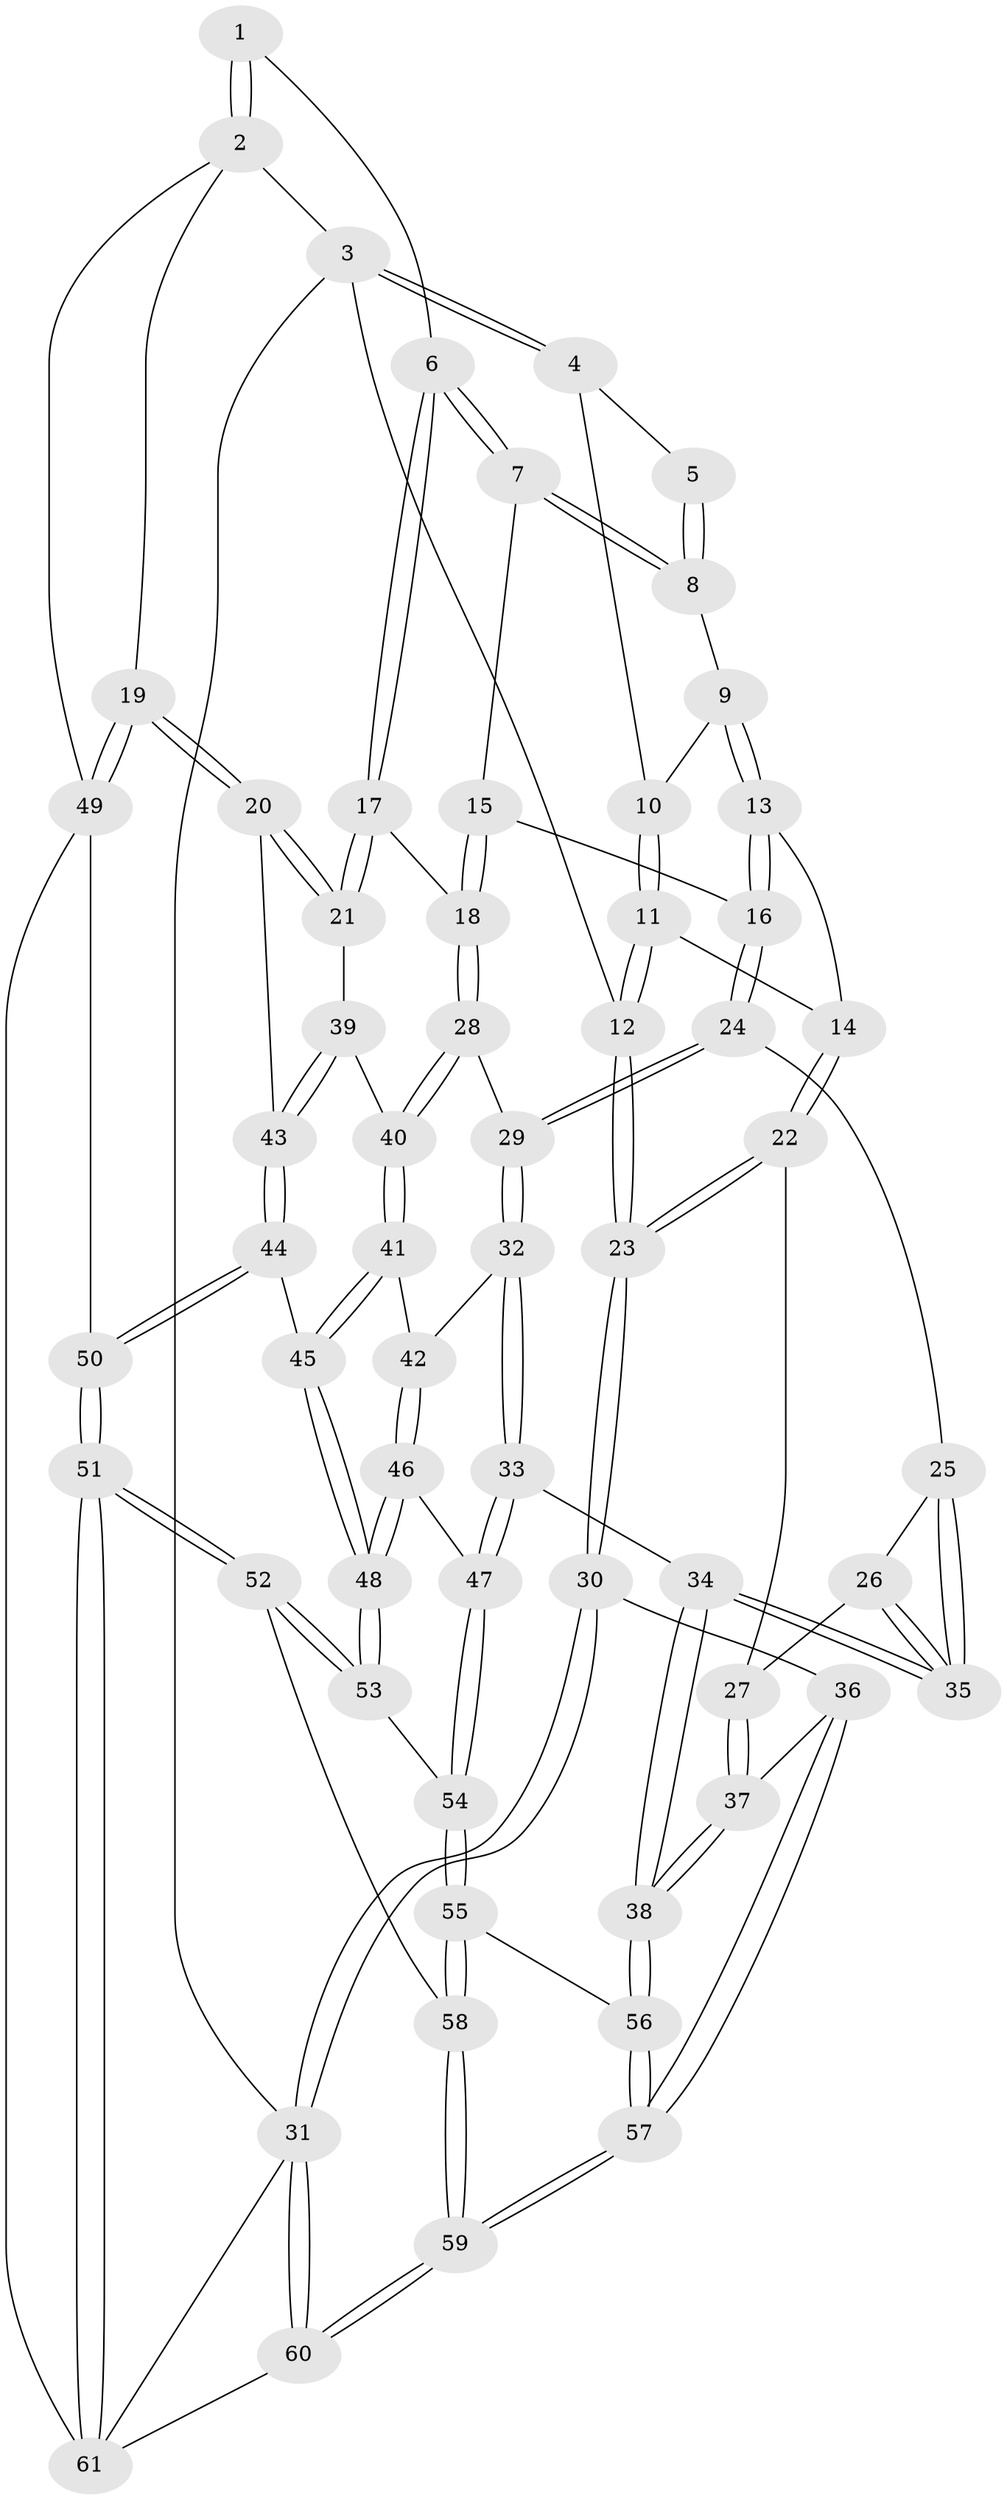 // Generated by graph-tools (version 1.1) at 2025/51/03/09/25 03:51:04]
// undirected, 61 vertices, 149 edges
graph export_dot {
graph [start="1"]
  node [color=gray90,style=filled];
  1 [pos="+0.7953284123439333+0"];
  2 [pos="+1+0"];
  3 [pos="+0+0"];
  4 [pos="+0.16835547223249647+0"];
  5 [pos="+0.4879854999746694+0"];
  6 [pos="+0.7191962209538507+0.12792522121569616"];
  7 [pos="+0.5552603493467211+0.08884846230100923"];
  8 [pos="+0.49340505649192123+0"];
  9 [pos="+0.35309418066231923+0.11467101019533717"];
  10 [pos="+0.25024438106058966+0.04037677221135943"];
  11 [pos="+0.19096998438963897+0.143218417910743"];
  12 [pos="+0+0"];
  13 [pos="+0.364544729147522+0.21258786440671834"];
  14 [pos="+0.1984129008010056+0.23882278820052252"];
  15 [pos="+0.5512447144162071+0.09690602706251746"];
  16 [pos="+0.40853322968666084+0.24504783910916106"];
  17 [pos="+0.7665264821819396+0.19949238784681447"];
  18 [pos="+0.5910315484181837+0.3222766204060076"];
  19 [pos="+1+0.26883778367236244"];
  20 [pos="+1+0.2706265680558673"];
  21 [pos="+0.9223395731851897+0.2557590794878438"];
  22 [pos="+0.1595446125504014+0.28013089419404086"];
  23 [pos="+0+0"];
  24 [pos="+0.4310239744860407+0.29471561870650553"];
  25 [pos="+0.35876316086708504+0.34001114285635636"];
  26 [pos="+0.23440853251503954+0.3653053344523813"];
  27 [pos="+0.15761384989494387+0.3047996007117551"];
  28 [pos="+0.5891130270061422+0.3245558322814296"];
  29 [pos="+0.46429495451082287+0.32508333201246026"];
  30 [pos="+0+0.5047557204240609"];
  31 [pos="+0+1"];
  32 [pos="+0.4480651731252809+0.410877986404615"];
  33 [pos="+0.34401237650092853+0.5294818048643427"];
  34 [pos="+0.29484002559614847+0.5253486942542159"];
  35 [pos="+0.2878886010359442+0.48620149441245136"];
  36 [pos="+0+0.4808959375073187"];
  37 [pos="+0.02929931613467509+0.468649189687148"];
  38 [pos="+0.2511116586751823+0.5521186029002413"];
  39 [pos="+0.7110921610581704+0.43089533726953677"];
  40 [pos="+0.6306616849064394+0.4082376433245856"];
  41 [pos="+0.6103164247288572+0.4603075379802945"];
  42 [pos="+0.5447357413888322+0.5279086200468983"];
  43 [pos="+0.7594367251175501+0.5271258498191613"];
  44 [pos="+0.7564853455408025+0.5532370302210073"];
  45 [pos="+0.6969324697754881+0.5725016341347491"];
  46 [pos="+0.5401452842352763+0.5564834672253178"];
  47 [pos="+0.39673685632418704+0.5770925739708191"];
  48 [pos="+0.6008108540787024+0.6513284643349475"];
  49 [pos="+1+0.5471735241458785"];
  50 [pos="+0.8887612260067095+0.6805325707698039"];
  51 [pos="+0.6905904672386601+1"];
  52 [pos="+0.6263227362995407+0.9130785857970385"];
  53 [pos="+0.5977609670942553+0.6895033777580595"];
  54 [pos="+0.40557839756176933+0.6339451269965334"];
  55 [pos="+0.38181033585406554+0.7422460076739799"];
  56 [pos="+0.2229355773064592+0.6782812014404553"];
  57 [pos="+0.16450868322093334+0.7293015342845871"];
  58 [pos="+0.40520692023327076+0.7876073287971393"];
  59 [pos="+0.034799215927103395+0.9751716861967205"];
  60 [pos="+0+1"];
  61 [pos="+0.6908893129135091+1"];
  1 -- 2;
  1 -- 2;
  1 -- 6;
  2 -- 3;
  2 -- 19;
  2 -- 49;
  3 -- 4;
  3 -- 4;
  3 -- 12;
  3 -- 31;
  4 -- 5;
  4 -- 10;
  5 -- 8;
  5 -- 8;
  6 -- 7;
  6 -- 7;
  6 -- 17;
  6 -- 17;
  7 -- 8;
  7 -- 8;
  7 -- 15;
  8 -- 9;
  9 -- 10;
  9 -- 13;
  9 -- 13;
  10 -- 11;
  10 -- 11;
  11 -- 12;
  11 -- 12;
  11 -- 14;
  12 -- 23;
  12 -- 23;
  13 -- 14;
  13 -- 16;
  13 -- 16;
  14 -- 22;
  14 -- 22;
  15 -- 16;
  15 -- 18;
  15 -- 18;
  16 -- 24;
  16 -- 24;
  17 -- 18;
  17 -- 21;
  17 -- 21;
  18 -- 28;
  18 -- 28;
  19 -- 20;
  19 -- 20;
  19 -- 49;
  19 -- 49;
  20 -- 21;
  20 -- 21;
  20 -- 43;
  21 -- 39;
  22 -- 23;
  22 -- 23;
  22 -- 27;
  23 -- 30;
  23 -- 30;
  24 -- 25;
  24 -- 29;
  24 -- 29;
  25 -- 26;
  25 -- 35;
  25 -- 35;
  26 -- 27;
  26 -- 35;
  26 -- 35;
  27 -- 37;
  27 -- 37;
  28 -- 29;
  28 -- 40;
  28 -- 40;
  29 -- 32;
  29 -- 32;
  30 -- 31;
  30 -- 31;
  30 -- 36;
  31 -- 60;
  31 -- 60;
  31 -- 61;
  32 -- 33;
  32 -- 33;
  32 -- 42;
  33 -- 34;
  33 -- 47;
  33 -- 47;
  34 -- 35;
  34 -- 35;
  34 -- 38;
  34 -- 38;
  36 -- 37;
  36 -- 57;
  36 -- 57;
  37 -- 38;
  37 -- 38;
  38 -- 56;
  38 -- 56;
  39 -- 40;
  39 -- 43;
  39 -- 43;
  40 -- 41;
  40 -- 41;
  41 -- 42;
  41 -- 45;
  41 -- 45;
  42 -- 46;
  42 -- 46;
  43 -- 44;
  43 -- 44;
  44 -- 45;
  44 -- 50;
  44 -- 50;
  45 -- 48;
  45 -- 48;
  46 -- 47;
  46 -- 48;
  46 -- 48;
  47 -- 54;
  47 -- 54;
  48 -- 53;
  48 -- 53;
  49 -- 50;
  49 -- 61;
  50 -- 51;
  50 -- 51;
  51 -- 52;
  51 -- 52;
  51 -- 61;
  51 -- 61;
  52 -- 53;
  52 -- 53;
  52 -- 58;
  53 -- 54;
  54 -- 55;
  54 -- 55;
  55 -- 56;
  55 -- 58;
  55 -- 58;
  56 -- 57;
  56 -- 57;
  57 -- 59;
  57 -- 59;
  58 -- 59;
  58 -- 59;
  59 -- 60;
  59 -- 60;
  60 -- 61;
}
